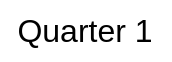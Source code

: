 <mxfile version="27.1.3">
  <diagram name="Page-1" id="tE1BhxHDLiDn4h3ElvTv">
    <mxGraphModel dx="807" dy="493" grid="1" gridSize="10" guides="1" tooltips="1" connect="1" arrows="1" fold="1" page="1" pageScale="1" pageWidth="850" pageHeight="1100" math="0" shadow="0">
      <root>
        <mxCell id="BcgsS0X-bSqGrvKcsd7j-0" />
        <mxCell id="BcgsS0X-bSqGrvKcsd7j-1" parent="BcgsS0X-bSqGrvKcsd7j-0" />
        <mxCell id="JhZu5EWD45NsehXG_2zZ-0" value="Quarter 1" style="text;strokeColor=none;fillColor=none;html=1;align=center;verticalAlign=middle;whiteSpace=wrap;rounded=0;fontSize=16;" vertex="1" parent="BcgsS0X-bSqGrvKcsd7j-1">
          <mxGeometry x="240" y="200" width="85" height="30" as="geometry" />
        </mxCell>
      </root>
    </mxGraphModel>
  </diagram>
</mxfile>

